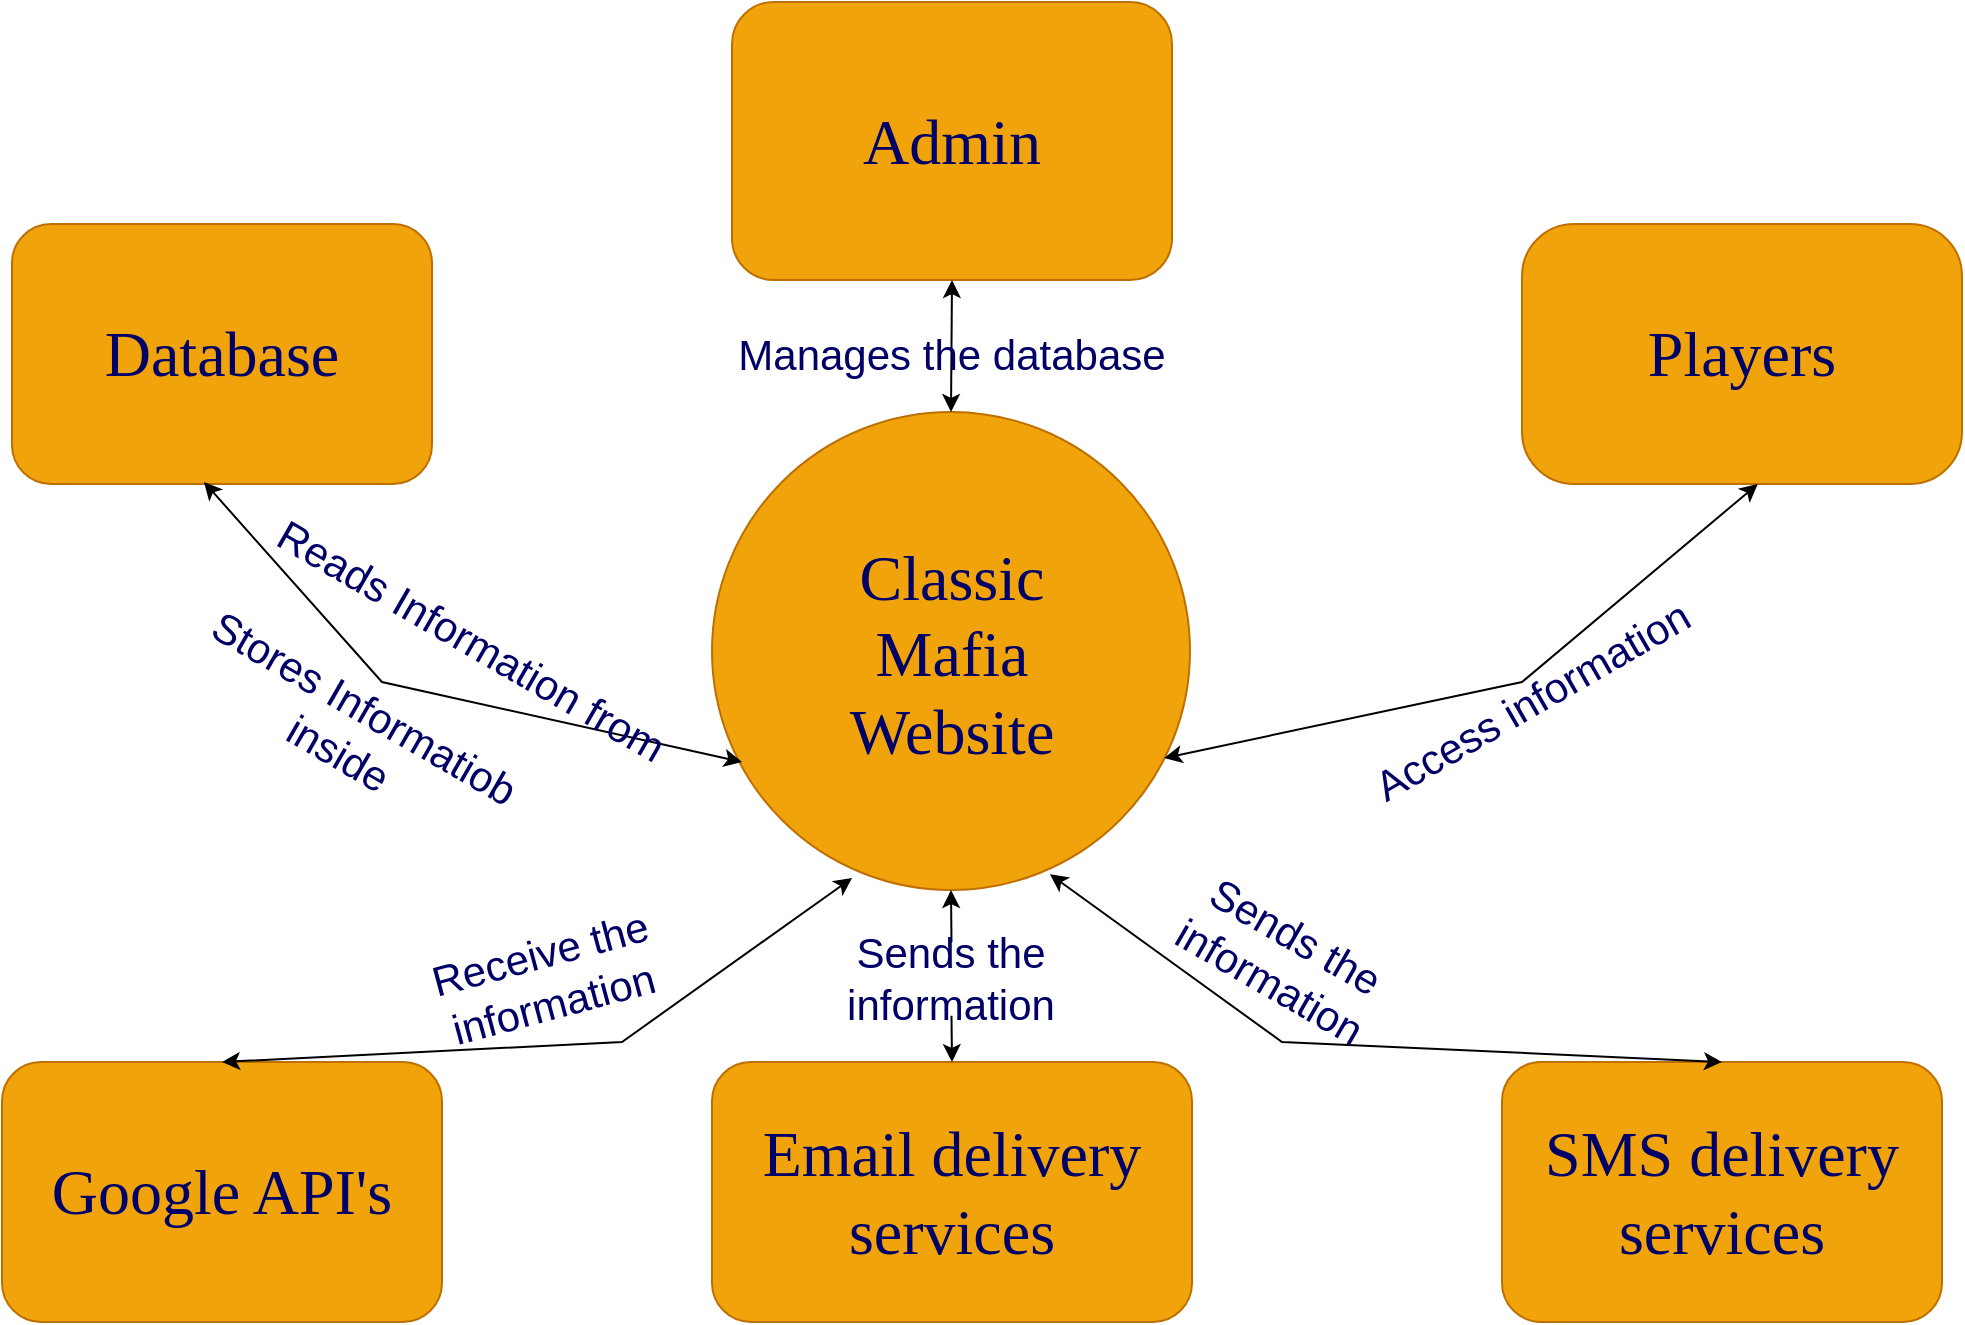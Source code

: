 <mxfile version="20.8.13" type="device"><diagram id="prtHgNgQTEPvFCAcTncT" name="Page-1"><mxGraphModel dx="954" dy="529" grid="1" gridSize="10" guides="1" tooltips="1" connect="1" arrows="1" fold="1" page="1" pageScale="1" pageWidth="1169" pageHeight="827" math="0" shadow="0"><root><mxCell id="0"/><mxCell id="1" parent="0"/><mxCell id="32M93oPJb6IdbXWU0LxQ-1" value="" style="ellipse;whiteSpace=wrap;html=1;aspect=fixed;fillColor=#f0a30a;fontColor=#000000;strokeColor=#BD7000;" parent="1" vertex="1"><mxGeometry x="465" y="255" width="239" height="239" as="geometry"/></mxCell><mxCell id="32M93oPJb6IdbXWU0LxQ-2" value="&lt;font color=&quot;#000066&quot;&gt;Classic Mafia Website&lt;/font&gt;" style="text;strokeColor=none;align=center;fillColor=none;html=1;verticalAlign=middle;whiteSpace=wrap;rounded=0;fontFamily=Tahoma;fontSize=32;fontColor=#000005;" parent="1" vertex="1"><mxGeometry x="500" y="311" width="170" height="130" as="geometry"/></mxCell><mxCell id="32M93oPJb6IdbXWU0LxQ-3" value="&lt;font color=&quot;#000066&quot;&gt;Database&lt;/font&gt;" style="rounded=1;whiteSpace=wrap;html=1;labelBackgroundColor=none;fontFamily=Tahoma;fontSize=32;fontColor=#000000;fillColor=#f0a30a;strokeColor=#BD7000;" parent="1" vertex="1"><mxGeometry x="115" y="161" width="210" height="130" as="geometry"/></mxCell><mxCell id="32M93oPJb6IdbXWU0LxQ-7" value="&lt;font color=&quot;#000066&quot;&gt;Players&lt;/font&gt;" style="rounded=1;whiteSpace=wrap;html=1;labelBackgroundColor=none;fontFamily=Tahoma;fontSize=32;fontColor=#000000;arcSize=20;fillColor=#f0a30a;strokeColor=#BD7000;" parent="1" vertex="1"><mxGeometry x="870" y="161" width="220" height="130" as="geometry"/></mxCell><mxCell id="32M93oPJb6IdbXWU0LxQ-9" value="Google API's" style="rounded=1;whiteSpace=wrap;html=1;labelBackgroundColor=none;fontFamily=Tahoma;fontSize=32;fontColor=#000066;fillColor=#f0a30a;strokeColor=#BD7000;" parent="1" vertex="1"><mxGeometry x="110" y="580" width="220" height="130" as="geometry"/></mxCell><mxCell id="32M93oPJb6IdbXWU0LxQ-12" value="" style="endArrow=classic;startArrow=classic;html=1;rounded=0;fontFamily=Tahoma;fontSize=32;fontColor=#000066;exitX=0.457;exitY=0.992;exitDx=0;exitDy=0;exitPerimeter=0;" parent="1" source="32M93oPJb6IdbXWU0LxQ-3" edge="1"><mxGeometry width="50" height="50" relative="1" as="geometry"><mxPoint x="380" y="440" as="sourcePoint"/><mxPoint x="480" y="430" as="targetPoint"/><Array as="points"><mxPoint x="300" y="390"/></Array></mxGeometry></mxCell><mxCell id="32M93oPJb6IdbXWU0LxQ-13" value="" style="endArrow=classic;startArrow=classic;html=1;rounded=0;fontFamily=Tahoma;fontSize=32;fontColor=#000066;exitX=0.946;exitY=0.724;exitDx=0;exitDy=0;exitPerimeter=0;entryX=0.536;entryY=1;entryDx=0;entryDy=0;entryPerimeter=0;" parent="1" source="32M93oPJb6IdbXWU0LxQ-1" target="32M93oPJb6IdbXWU0LxQ-7" edge="1"><mxGeometry width="50" height="50" relative="1" as="geometry"><mxPoint x="830" y="341" as="sourcePoint"/><mxPoint x="880" y="290" as="targetPoint"/><Array as="points"><mxPoint x="870" y="390"/></Array></mxGeometry></mxCell><mxCell id="32M93oPJb6IdbXWU0LxQ-14" value="" style="endArrow=classic;startArrow=classic;html=1;rounded=0;fontFamily=Tahoma;fontSize=32;fontColor=#000066;entryX=0.293;entryY=0.975;entryDx=0;entryDy=0;exitX=0.5;exitY=0;exitDx=0;exitDy=0;entryPerimeter=0;" parent="1" source="32M93oPJb6IdbXWU0LxQ-9" target="32M93oPJb6IdbXWU0LxQ-1" edge="1"><mxGeometry width="50" height="50" relative="1" as="geometry"><mxPoint x="580" y="600" as="sourcePoint"/><mxPoint x="620" y="520" as="targetPoint"/><Array as="points"><mxPoint x="420" y="570"/></Array></mxGeometry></mxCell><mxCell id="32M93oPJb6IdbXWU0LxQ-15" value="&lt;font color=&quot;#000066&quot;&gt;Email delivery services&lt;/font&gt;" style="rounded=1;whiteSpace=wrap;html=1;labelBackgroundColor=none;fontFamily=Tahoma;fontSize=32;fontColor=#000000;fillColor=#f0a30a;strokeColor=#BD7000;" parent="1" vertex="1"><mxGeometry x="465" y="580" width="240" height="130" as="geometry"/></mxCell><mxCell id="32M93oPJb6IdbXWU0LxQ-16" value="&lt;font color=&quot;#000066&quot;&gt;SMS delivery services&lt;/font&gt;" style="rounded=1;whiteSpace=wrap;html=1;labelBackgroundColor=none;fontFamily=Tahoma;fontSize=32;fontColor=#000000;fillColor=#f0a30a;strokeColor=#BD7000;" parent="1" vertex="1"><mxGeometry x="860" y="580" width="220" height="130" as="geometry"/></mxCell><mxCell id="32M93oPJb6IdbXWU0LxQ-17" value="" style="endArrow=classic;startArrow=none;html=1;rounded=0;fontFamily=Tahoma;fontSize=32;fontColor=#000066;entryX=0.5;entryY=1;entryDx=0;entryDy=0;exitX=0.5;exitY=0;exitDx=0;exitDy=0;" parent="1" source="YXn98oTU-BqAPLTptJD4-10" target="32M93oPJb6IdbXWU0LxQ-1" edge="1"><mxGeometry width="50" height="50" relative="1" as="geometry"><mxPoint x="570" y="570" as="sourcePoint"/><mxPoint x="620" y="520" as="targetPoint"/></mxGeometry></mxCell><mxCell id="32M93oPJb6IdbXWU0LxQ-19" value="" style="endArrow=classic;startArrow=classic;html=1;rounded=0;fontFamily=Tahoma;fontSize=32;fontColor=#000066;entryX=0.707;entryY=0.967;entryDx=0;entryDy=0;entryPerimeter=0;" parent="1" target="32M93oPJb6IdbXWU0LxQ-1" edge="1"><mxGeometry width="50" height="50" relative="1" as="geometry"><mxPoint x="970" y="580" as="sourcePoint"/><mxPoint x="1020" y="530" as="targetPoint"/><Array as="points"><mxPoint x="750" y="570"/></Array></mxGeometry></mxCell><mxCell id="32M93oPJb6IdbXWU0LxQ-20" value="&lt;font color=&quot;#000066&quot;&gt;Admin&lt;/font&gt;" style="rounded=1;whiteSpace=wrap;html=1;labelBackgroundColor=none;fontFamily=Tahoma;fontSize=32;fontColor=#000000;fillColor=#f0a30a;strokeColor=#BD7000;" parent="1" vertex="1"><mxGeometry x="475" y="50" width="220" height="139" as="geometry"/></mxCell><mxCell id="32M93oPJb6IdbXWU0LxQ-21" value="" style="endArrow=classic;startArrow=classic;html=1;rounded=0;fontFamily=Tahoma;fontSize=32;fontColor=#000066;entryX=0.5;entryY=1;entryDx=0;entryDy=0;exitX=0.5;exitY=0;exitDx=0;exitDy=0;" parent="1" source="32M93oPJb6IdbXWU0LxQ-1" target="32M93oPJb6IdbXWU0LxQ-20" edge="1"><mxGeometry width="50" height="50" relative="1" as="geometry"><mxPoint x="550" y="260" as="sourcePoint"/><mxPoint x="600" y="210" as="targetPoint"/></mxGeometry></mxCell><mxCell id="YXn98oTU-BqAPLTptJD4-4" value="Stores Informatiob inside" style="text;html=1;strokeColor=none;fillColor=none;align=center;verticalAlign=middle;whiteSpace=wrap;rounded=0;fontSize=21;fontColor=#000066;rotation=30;" vertex="1" parent="1"><mxGeometry x="170" y="399" width="230" height="30" as="geometry"/></mxCell><mxCell id="YXn98oTU-BqAPLTptJD4-5" value="Reads Information from" style="text;html=1;strokeColor=none;fillColor=none;align=center;verticalAlign=middle;whiteSpace=wrap;rounded=0;fontSize=21;fontColor=#000066;rotation=30;" vertex="1" parent="1"><mxGeometry x="230" y="354" width="230" height="30" as="geometry"/></mxCell><mxCell id="YXn98oTU-BqAPLTptJD4-6" value="Manages the database" style="text;html=1;strokeColor=none;fillColor=none;align=center;verticalAlign=middle;whiteSpace=wrap;rounded=0;fontSize=21;fontColor=#000066;rotation=0;" vertex="1" parent="1"><mxGeometry x="470" y="211" width="230" height="30" as="geometry"/></mxCell><mxCell id="YXn98oTU-BqAPLTptJD4-7" value="Access information" style="text;html=1;strokeColor=none;fillColor=none;align=center;verticalAlign=middle;whiteSpace=wrap;rounded=0;fontSize=21;fontColor=#000066;rotation=-30;" vertex="1" parent="1"><mxGeometry x="760" y="384" width="230" height="30" as="geometry"/></mxCell><mxCell id="YXn98oTU-BqAPLTptJD4-8" value="Sends the information" style="text;html=1;strokeColor=none;fillColor=none;align=center;verticalAlign=middle;whiteSpace=wrap;rounded=0;fontSize=21;fontColor=#000066;rotation=30;" vertex="1" parent="1"><mxGeometry x="672.51" y="510" width="155.49" height="36.83" as="geometry"/></mxCell><mxCell id="YXn98oTU-BqAPLTptJD4-11" value="Receive the information" style="text;html=1;strokeColor=none;fillColor=none;align=center;verticalAlign=middle;whiteSpace=wrap;rounded=0;fontSize=21;fontColor=#000066;rotation=-15;" vertex="1" parent="1"><mxGeometry x="304.51" y="520" width="155.49" height="36.83" as="geometry"/></mxCell><mxCell id="YXn98oTU-BqAPLTptJD4-12" value="" style="endArrow=none;startArrow=classic;html=1;rounded=0;fontFamily=Tahoma;fontSize=32;fontColor=#000066;entryX=0.5;entryY=1;entryDx=0;entryDy=0;exitX=0.5;exitY=0;exitDx=0;exitDy=0;" edge="1" parent="1" source="32M93oPJb6IdbXWU0LxQ-15" target="YXn98oTU-BqAPLTptJD4-10"><mxGeometry width="50" height="50" relative="1" as="geometry"><mxPoint x="585" y="580" as="sourcePoint"/><mxPoint x="584.5" y="494" as="targetPoint"/></mxGeometry></mxCell><mxCell id="YXn98oTU-BqAPLTptJD4-10" value="Sends the information" style="text;html=1;strokeColor=none;fillColor=none;align=center;verticalAlign=middle;whiteSpace=wrap;rounded=0;fontSize=21;fontColor=#000066;rotation=0;" vertex="1" parent="1"><mxGeometry x="507" y="520" width="155.49" height="36.83" as="geometry"/></mxCell></root></mxGraphModel></diagram></mxfile>